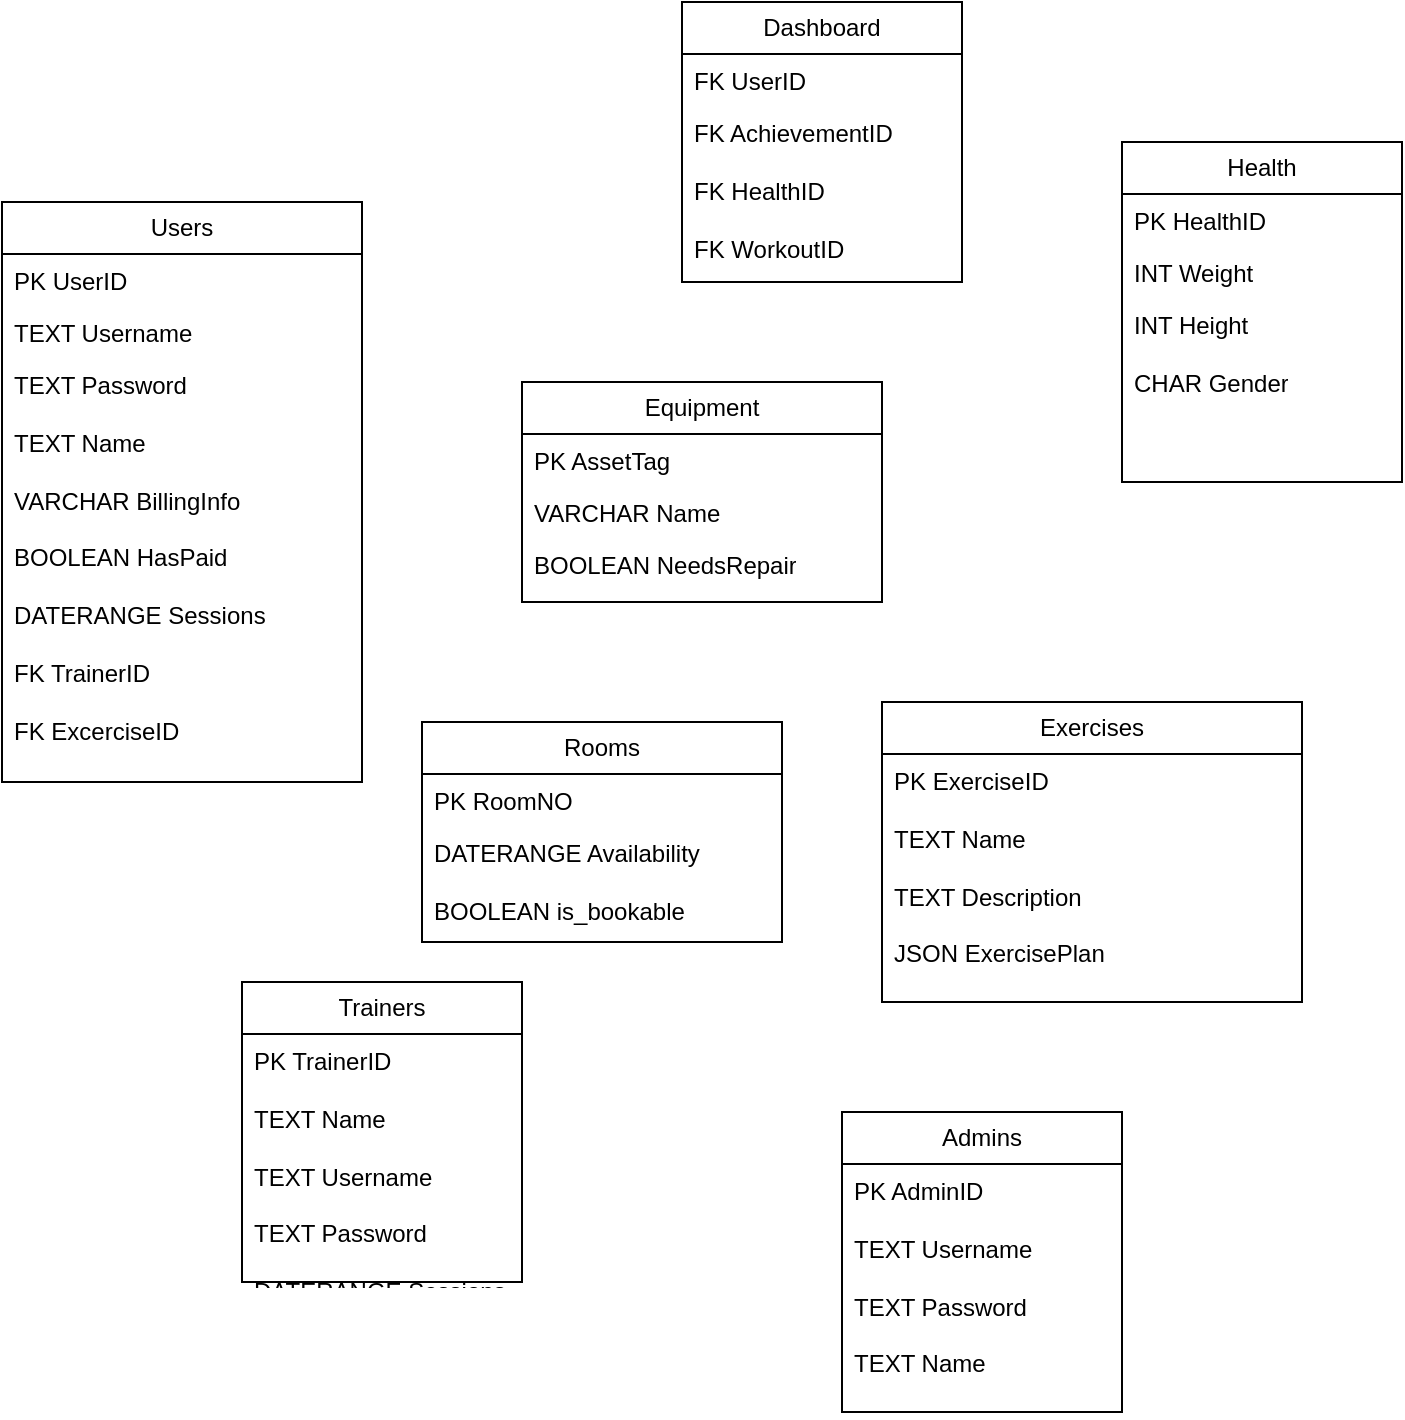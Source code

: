 <mxfile version="24.1.0" type="device">
  <diagram name="Page-1" id="I0mH41tTaIeV-v2jcqT5">
    <mxGraphModel dx="794" dy="572" grid="1" gridSize="10" guides="1" tooltips="1" connect="1" arrows="1" fold="1" page="1" pageScale="1" pageWidth="827" pageHeight="1169" math="0" shadow="0">
      <root>
        <mxCell id="0" />
        <mxCell id="1" parent="0" />
        <mxCell id="eYueyt7AxwAGp0pQIu5K-1" value="Users" style="swimlane;fontStyle=0;childLayout=stackLayout;horizontal=1;startSize=26;fillColor=none;horizontalStack=0;resizeParent=1;resizeParentMax=0;resizeLast=0;collapsible=1;marginBottom=0;whiteSpace=wrap;html=1;" parent="1" vertex="1">
          <mxGeometry x="70" y="130" width="180" height="290" as="geometry" />
        </mxCell>
        <mxCell id="eYueyt7AxwAGp0pQIu5K-2" value="PK UserID" style="text;strokeColor=none;fillColor=none;align=left;verticalAlign=top;spacingLeft=4;spacingRight=4;overflow=hidden;rotatable=0;points=[[0,0.5],[1,0.5]];portConstraint=eastwest;whiteSpace=wrap;html=1;" parent="eYueyt7AxwAGp0pQIu5K-1" vertex="1">
          <mxGeometry y="26" width="180" height="26" as="geometry" />
        </mxCell>
        <mxCell id="eYueyt7AxwAGp0pQIu5K-3" value="TEXT Username" style="text;strokeColor=none;fillColor=none;align=left;verticalAlign=top;spacingLeft=4;spacingRight=4;overflow=hidden;rotatable=0;points=[[0,0.5],[1,0.5]];portConstraint=eastwest;whiteSpace=wrap;html=1;" parent="eYueyt7AxwAGp0pQIu5K-1" vertex="1">
          <mxGeometry y="52" width="180" height="26" as="geometry" />
        </mxCell>
        <mxCell id="eYueyt7AxwAGp0pQIu5K-4" value="TEXT Password&lt;div&gt;&lt;br&gt;&lt;/div&gt;&lt;div&gt;TEXT Name&lt;div&gt;&lt;br&gt;&lt;/div&gt;&lt;div&gt;VARCHAR BillingInfo&lt;/div&gt;&lt;div&gt;&lt;br&gt;&lt;/div&gt;&lt;div&gt;BOOLEAN HasPaid&lt;/div&gt;&lt;div&gt;&lt;br&gt;&lt;/div&gt;&lt;div&gt;DATERANGE Sessions&lt;/div&gt;&lt;/div&gt;&lt;div&gt;&lt;br&gt;&lt;/div&gt;&lt;div&gt;FK TrainerID&lt;br&gt;&lt;/div&gt;&lt;div&gt;&lt;br&gt;&lt;/div&gt;&lt;div&gt;FK ExcerciseID&lt;/div&gt;" style="text;strokeColor=none;fillColor=none;align=left;verticalAlign=top;spacingLeft=4;spacingRight=4;overflow=hidden;rotatable=0;points=[[0,0.5],[1,0.5]];portConstraint=eastwest;whiteSpace=wrap;html=1;" parent="eYueyt7AxwAGp0pQIu5K-1" vertex="1">
          <mxGeometry y="78" width="180" height="212" as="geometry" />
        </mxCell>
        <mxCell id="eYueyt7AxwAGp0pQIu5K-5" value="Dashboard" style="swimlane;fontStyle=0;childLayout=stackLayout;horizontal=1;startSize=26;fillColor=none;horizontalStack=0;resizeParent=1;resizeParentMax=0;resizeLast=0;collapsible=1;marginBottom=0;whiteSpace=wrap;html=1;" parent="1" vertex="1">
          <mxGeometry x="410" y="30" width="140" height="140" as="geometry" />
        </mxCell>
        <mxCell id="eYueyt7AxwAGp0pQIu5K-7" value="FK UserID" style="text;strokeColor=none;fillColor=none;align=left;verticalAlign=top;spacingLeft=4;spacingRight=4;overflow=hidden;rotatable=0;points=[[0,0.5],[1,0.5]];portConstraint=eastwest;whiteSpace=wrap;html=1;" parent="eYueyt7AxwAGp0pQIu5K-5" vertex="1">
          <mxGeometry y="26" width="140" height="26" as="geometry" />
        </mxCell>
        <mxCell id="eYueyt7AxwAGp0pQIu5K-8" value="FK AchievementID&lt;div&gt;&lt;br&gt;&lt;/div&gt;&lt;div&gt;FK HealthID&lt;/div&gt;&lt;div&gt;&lt;br&gt;&lt;/div&gt;&lt;div&gt;FK WorkoutID&lt;/div&gt;" style="text;strokeColor=none;fillColor=none;align=left;verticalAlign=top;spacingLeft=4;spacingRight=4;overflow=hidden;rotatable=0;points=[[0,0.5],[1,0.5]];portConstraint=eastwest;whiteSpace=wrap;html=1;" parent="eYueyt7AxwAGp0pQIu5K-5" vertex="1">
          <mxGeometry y="52" width="140" height="88" as="geometry" />
        </mxCell>
        <mxCell id="eYueyt7AxwAGp0pQIu5K-9" value="Health" style="swimlane;fontStyle=0;childLayout=stackLayout;horizontal=1;startSize=26;fillColor=none;horizontalStack=0;resizeParent=1;resizeParentMax=0;resizeLast=0;collapsible=1;marginBottom=0;whiteSpace=wrap;html=1;" parent="1" vertex="1">
          <mxGeometry x="630" y="100" width="140" height="170" as="geometry" />
        </mxCell>
        <mxCell id="eYueyt7AxwAGp0pQIu5K-10" value="PK HealthID" style="text;strokeColor=none;fillColor=none;align=left;verticalAlign=top;spacingLeft=4;spacingRight=4;overflow=hidden;rotatable=0;points=[[0,0.5],[1,0.5]];portConstraint=eastwest;whiteSpace=wrap;html=1;" parent="eYueyt7AxwAGp0pQIu5K-9" vertex="1">
          <mxGeometry y="26" width="140" height="26" as="geometry" />
        </mxCell>
        <mxCell id="eYueyt7AxwAGp0pQIu5K-11" value="INT Weight" style="text;strokeColor=none;fillColor=none;align=left;verticalAlign=top;spacingLeft=4;spacingRight=4;overflow=hidden;rotatable=0;points=[[0,0.5],[1,0.5]];portConstraint=eastwest;whiteSpace=wrap;html=1;" parent="eYueyt7AxwAGp0pQIu5K-9" vertex="1">
          <mxGeometry y="52" width="140" height="26" as="geometry" />
        </mxCell>
        <mxCell id="eYueyt7AxwAGp0pQIu5K-12" value="INT Height&lt;div&gt;&lt;br&gt;&lt;/div&gt;&lt;div&gt;CHAR Gender&lt;/div&gt;&lt;div&gt;&lt;br&gt;&lt;/div&gt;" style="text;strokeColor=none;fillColor=none;align=left;verticalAlign=top;spacingLeft=4;spacingRight=4;overflow=hidden;rotatable=0;points=[[0,0.5],[1,0.5]];portConstraint=eastwest;whiteSpace=wrap;html=1;" parent="eYueyt7AxwAGp0pQIu5K-9" vertex="1">
          <mxGeometry y="78" width="140" height="92" as="geometry" />
        </mxCell>
        <mxCell id="H6tUtljMixaKCOBUPWV2-1" value="Equipment" style="swimlane;fontStyle=0;childLayout=stackLayout;horizontal=1;startSize=26;fillColor=none;horizontalStack=0;resizeParent=1;resizeParentMax=0;resizeLast=0;collapsible=1;marginBottom=0;whiteSpace=wrap;html=1;" parent="1" vertex="1">
          <mxGeometry x="330" y="220" width="180" height="110" as="geometry" />
        </mxCell>
        <mxCell id="H6tUtljMixaKCOBUPWV2-2" value="PK AssetTag" style="text;strokeColor=none;fillColor=none;align=left;verticalAlign=top;spacingLeft=4;spacingRight=4;overflow=hidden;rotatable=0;points=[[0,0.5],[1,0.5]];portConstraint=eastwest;whiteSpace=wrap;html=1;" parent="H6tUtljMixaKCOBUPWV2-1" vertex="1">
          <mxGeometry y="26" width="180" height="26" as="geometry" />
        </mxCell>
        <mxCell id="H6tUtljMixaKCOBUPWV2-3" value="VARCHAR Name" style="text;strokeColor=none;fillColor=none;align=left;verticalAlign=top;spacingLeft=4;spacingRight=4;overflow=hidden;rotatable=0;points=[[0,0.5],[1,0.5]];portConstraint=eastwest;whiteSpace=wrap;html=1;" parent="H6tUtljMixaKCOBUPWV2-1" vertex="1">
          <mxGeometry y="52" width="180" height="26" as="geometry" />
        </mxCell>
        <mxCell id="H6tUtljMixaKCOBUPWV2-4" value="BOOLEAN NeedsRepair" style="text;strokeColor=none;fillColor=none;align=left;verticalAlign=top;spacingLeft=4;spacingRight=4;overflow=hidden;rotatable=0;points=[[0,0.5],[1,0.5]];portConstraint=eastwest;whiteSpace=wrap;html=1;" parent="H6tUtljMixaKCOBUPWV2-1" vertex="1">
          <mxGeometry y="78" width="180" height="32" as="geometry" />
        </mxCell>
        <mxCell id="H6tUtljMixaKCOBUPWV2-5" value="Rooms" style="swimlane;fontStyle=0;childLayout=stackLayout;horizontal=1;startSize=26;fillColor=none;horizontalStack=0;resizeParent=1;resizeParentMax=0;resizeLast=0;collapsible=1;marginBottom=0;whiteSpace=wrap;html=1;" parent="1" vertex="1">
          <mxGeometry x="280" y="390" width="180" height="110" as="geometry" />
        </mxCell>
        <mxCell id="H6tUtljMixaKCOBUPWV2-6" value="PK RoomNO" style="text;strokeColor=none;fillColor=none;align=left;verticalAlign=top;spacingLeft=4;spacingRight=4;overflow=hidden;rotatable=0;points=[[0,0.5],[1,0.5]];portConstraint=eastwest;whiteSpace=wrap;html=1;" parent="H6tUtljMixaKCOBUPWV2-5" vertex="1">
          <mxGeometry y="26" width="180" height="26" as="geometry" />
        </mxCell>
        <mxCell id="H6tUtljMixaKCOBUPWV2-7" value="DATERANGE Availability&lt;div&gt;&lt;br&gt;&lt;/div&gt;&lt;div&gt;BOOLEAN is_bookable&lt;/div&gt;" style="text;strokeColor=none;fillColor=none;align=left;verticalAlign=top;spacingLeft=4;spacingRight=4;overflow=hidden;rotatable=0;points=[[0,0.5],[1,0.5]];portConstraint=eastwest;whiteSpace=wrap;html=1;" parent="H6tUtljMixaKCOBUPWV2-5" vertex="1">
          <mxGeometry y="52" width="180" height="58" as="geometry" />
        </mxCell>
        <mxCell id="Zs19i9RrSn4hCzTLVVAi-1" value="Exercises" style="swimlane;fontStyle=0;childLayout=stackLayout;horizontal=1;startSize=26;fillColor=none;horizontalStack=0;resizeParent=1;resizeParentMax=0;resizeLast=0;collapsible=1;marginBottom=0;whiteSpace=wrap;html=1;" parent="1" vertex="1">
          <mxGeometry x="510" y="380" width="210" height="150" as="geometry" />
        </mxCell>
        <mxCell id="Zs19i9RrSn4hCzTLVVAi-2" value="PK ExerciseID&lt;div&gt;&lt;br&gt;&lt;/div&gt;&lt;div&gt;TEXT Name&lt;br&gt;&lt;div&gt;&lt;br&gt;&lt;/div&gt;&lt;div&gt;TEXT Description&lt;/div&gt;&lt;div&gt;&lt;br&gt;&lt;/div&gt;&lt;div&gt;JSON ExercisePlan&lt;/div&gt;&lt;/div&gt;&lt;div&gt;&lt;br&gt;&lt;/div&gt;" style="text;strokeColor=none;fillColor=none;align=left;verticalAlign=top;spacingLeft=4;spacingRight=4;overflow=hidden;rotatable=0;points=[[0,0.5],[1,0.5]];portConstraint=eastwest;whiteSpace=wrap;html=1;" parent="Zs19i9RrSn4hCzTLVVAi-1" vertex="1">
          <mxGeometry y="26" width="210" height="124" as="geometry" />
        </mxCell>
        <mxCell id="DjFHKXA9KEzAuEkWo61J-1" value="Trainers" style="swimlane;fontStyle=0;childLayout=stackLayout;horizontal=1;startSize=26;fillColor=none;horizontalStack=0;resizeParent=1;resizeParentMax=0;resizeLast=0;collapsible=1;marginBottom=0;whiteSpace=wrap;html=1;" parent="1" vertex="1">
          <mxGeometry x="190" y="520" width="140" height="150" as="geometry" />
        </mxCell>
        <mxCell id="DjFHKXA9KEzAuEkWo61J-2" value="PK TrainerID&lt;div&gt;&lt;br&gt;&lt;/div&gt;&lt;div&gt;TEXT Name&lt;/div&gt;&lt;div&gt;&lt;br&gt;&lt;/div&gt;&lt;div&gt;TEXT Username&lt;/div&gt;&lt;div&gt;&lt;br&gt;&lt;/div&gt;&lt;div&gt;TEXT Password&lt;/div&gt;&lt;div&gt;&lt;br&gt;&lt;/div&gt;&lt;div&gt;DATERANGE Sessions&lt;/div&gt;" style="text;strokeColor=none;fillColor=none;align=left;verticalAlign=top;spacingLeft=4;spacingRight=4;overflow=hidden;rotatable=0;points=[[0,0.5],[1,0.5]];portConstraint=eastwest;whiteSpace=wrap;html=1;" parent="DjFHKXA9KEzAuEkWo61J-1" vertex="1">
          <mxGeometry y="26" width="140" height="124" as="geometry" />
        </mxCell>
        <mxCell id="vtgSMbXhz-DSjmYE2l43-1" value="Admins" style="swimlane;fontStyle=0;childLayout=stackLayout;horizontal=1;startSize=26;fillColor=none;horizontalStack=0;resizeParent=1;resizeParentMax=0;resizeLast=0;collapsible=1;marginBottom=0;whiteSpace=wrap;html=1;" vertex="1" parent="1">
          <mxGeometry x="490" y="585" width="140" height="150" as="geometry" />
        </mxCell>
        <mxCell id="vtgSMbXhz-DSjmYE2l43-2" value="PK AdminID&lt;div&gt;&lt;br&gt;&lt;/div&gt;&lt;div&gt;TEXT Username&lt;/div&gt;&lt;div&gt;&lt;br&gt;&lt;/div&gt;&lt;div&gt;TEXT Password&lt;/div&gt;&lt;div&gt;&lt;br&gt;&lt;/div&gt;&lt;div&gt;TEXT Name&lt;/div&gt;&lt;div&gt;&lt;br&gt;&lt;/div&gt;&lt;div&gt;&lt;br&gt;&lt;/div&gt;" style="text;strokeColor=none;fillColor=none;align=left;verticalAlign=top;spacingLeft=4;spacingRight=4;overflow=hidden;rotatable=0;points=[[0,0.5],[1,0.5]];portConstraint=eastwest;whiteSpace=wrap;html=1;" vertex="1" parent="vtgSMbXhz-DSjmYE2l43-1">
          <mxGeometry y="26" width="140" height="124" as="geometry" />
        </mxCell>
      </root>
    </mxGraphModel>
  </diagram>
</mxfile>
